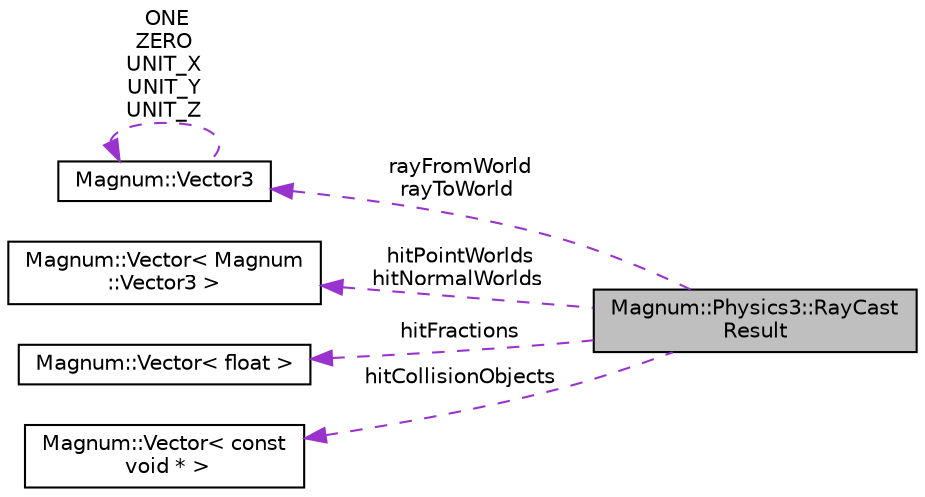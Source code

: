 digraph "Magnum::Physics3::RayCastResult"
{
  edge [fontname="Helvetica",fontsize="10",labelfontname="Helvetica",labelfontsize="10"];
  node [fontname="Helvetica",fontsize="10",shape=record];
  rankdir="LR";
  Node1 [label="Magnum::Physics3::RayCast\lResult",height=0.2,width=0.4,color="black", fillcolor="grey75", style="filled", fontcolor="black"];
  Node2 -> Node1 [dir="back",color="darkorchid3",fontsize="10",style="dashed",label=" rayFromWorld\nrayToWorld" ,fontname="Helvetica"];
  Node2 [label="Magnum::Vector3",height=0.2,width=0.4,color="black", fillcolor="white", style="filled",URL="$class_magnum_1_1_vector3.html"];
  Node2 -> Node2 [dir="back",color="darkorchid3",fontsize="10",style="dashed",label=" ONE\nZERO\nUNIT_X\nUNIT_Y\nUNIT_Z" ,fontname="Helvetica"];
  Node3 -> Node1 [dir="back",color="darkorchid3",fontsize="10",style="dashed",label=" hitPointWorlds\nhitNormalWorlds" ,fontname="Helvetica"];
  Node3 [label="Magnum::Vector\< Magnum\l::Vector3 \>",height=0.2,width=0.4,color="black", fillcolor="white", style="filled",URL="$class_magnum_1_1_vector.html"];
  Node4 -> Node1 [dir="back",color="darkorchid3",fontsize="10",style="dashed",label=" hitFractions" ,fontname="Helvetica"];
  Node4 [label="Magnum::Vector\< float \>",height=0.2,width=0.4,color="black", fillcolor="white", style="filled",URL="$class_magnum_1_1_vector.html"];
  Node5 -> Node1 [dir="back",color="darkorchid3",fontsize="10",style="dashed",label=" hitCollisionObjects" ,fontname="Helvetica"];
  Node5 [label="Magnum::Vector\< const\l void * \>",height=0.2,width=0.4,color="black", fillcolor="white", style="filled",URL="$class_magnum_1_1_vector.html"];
}
